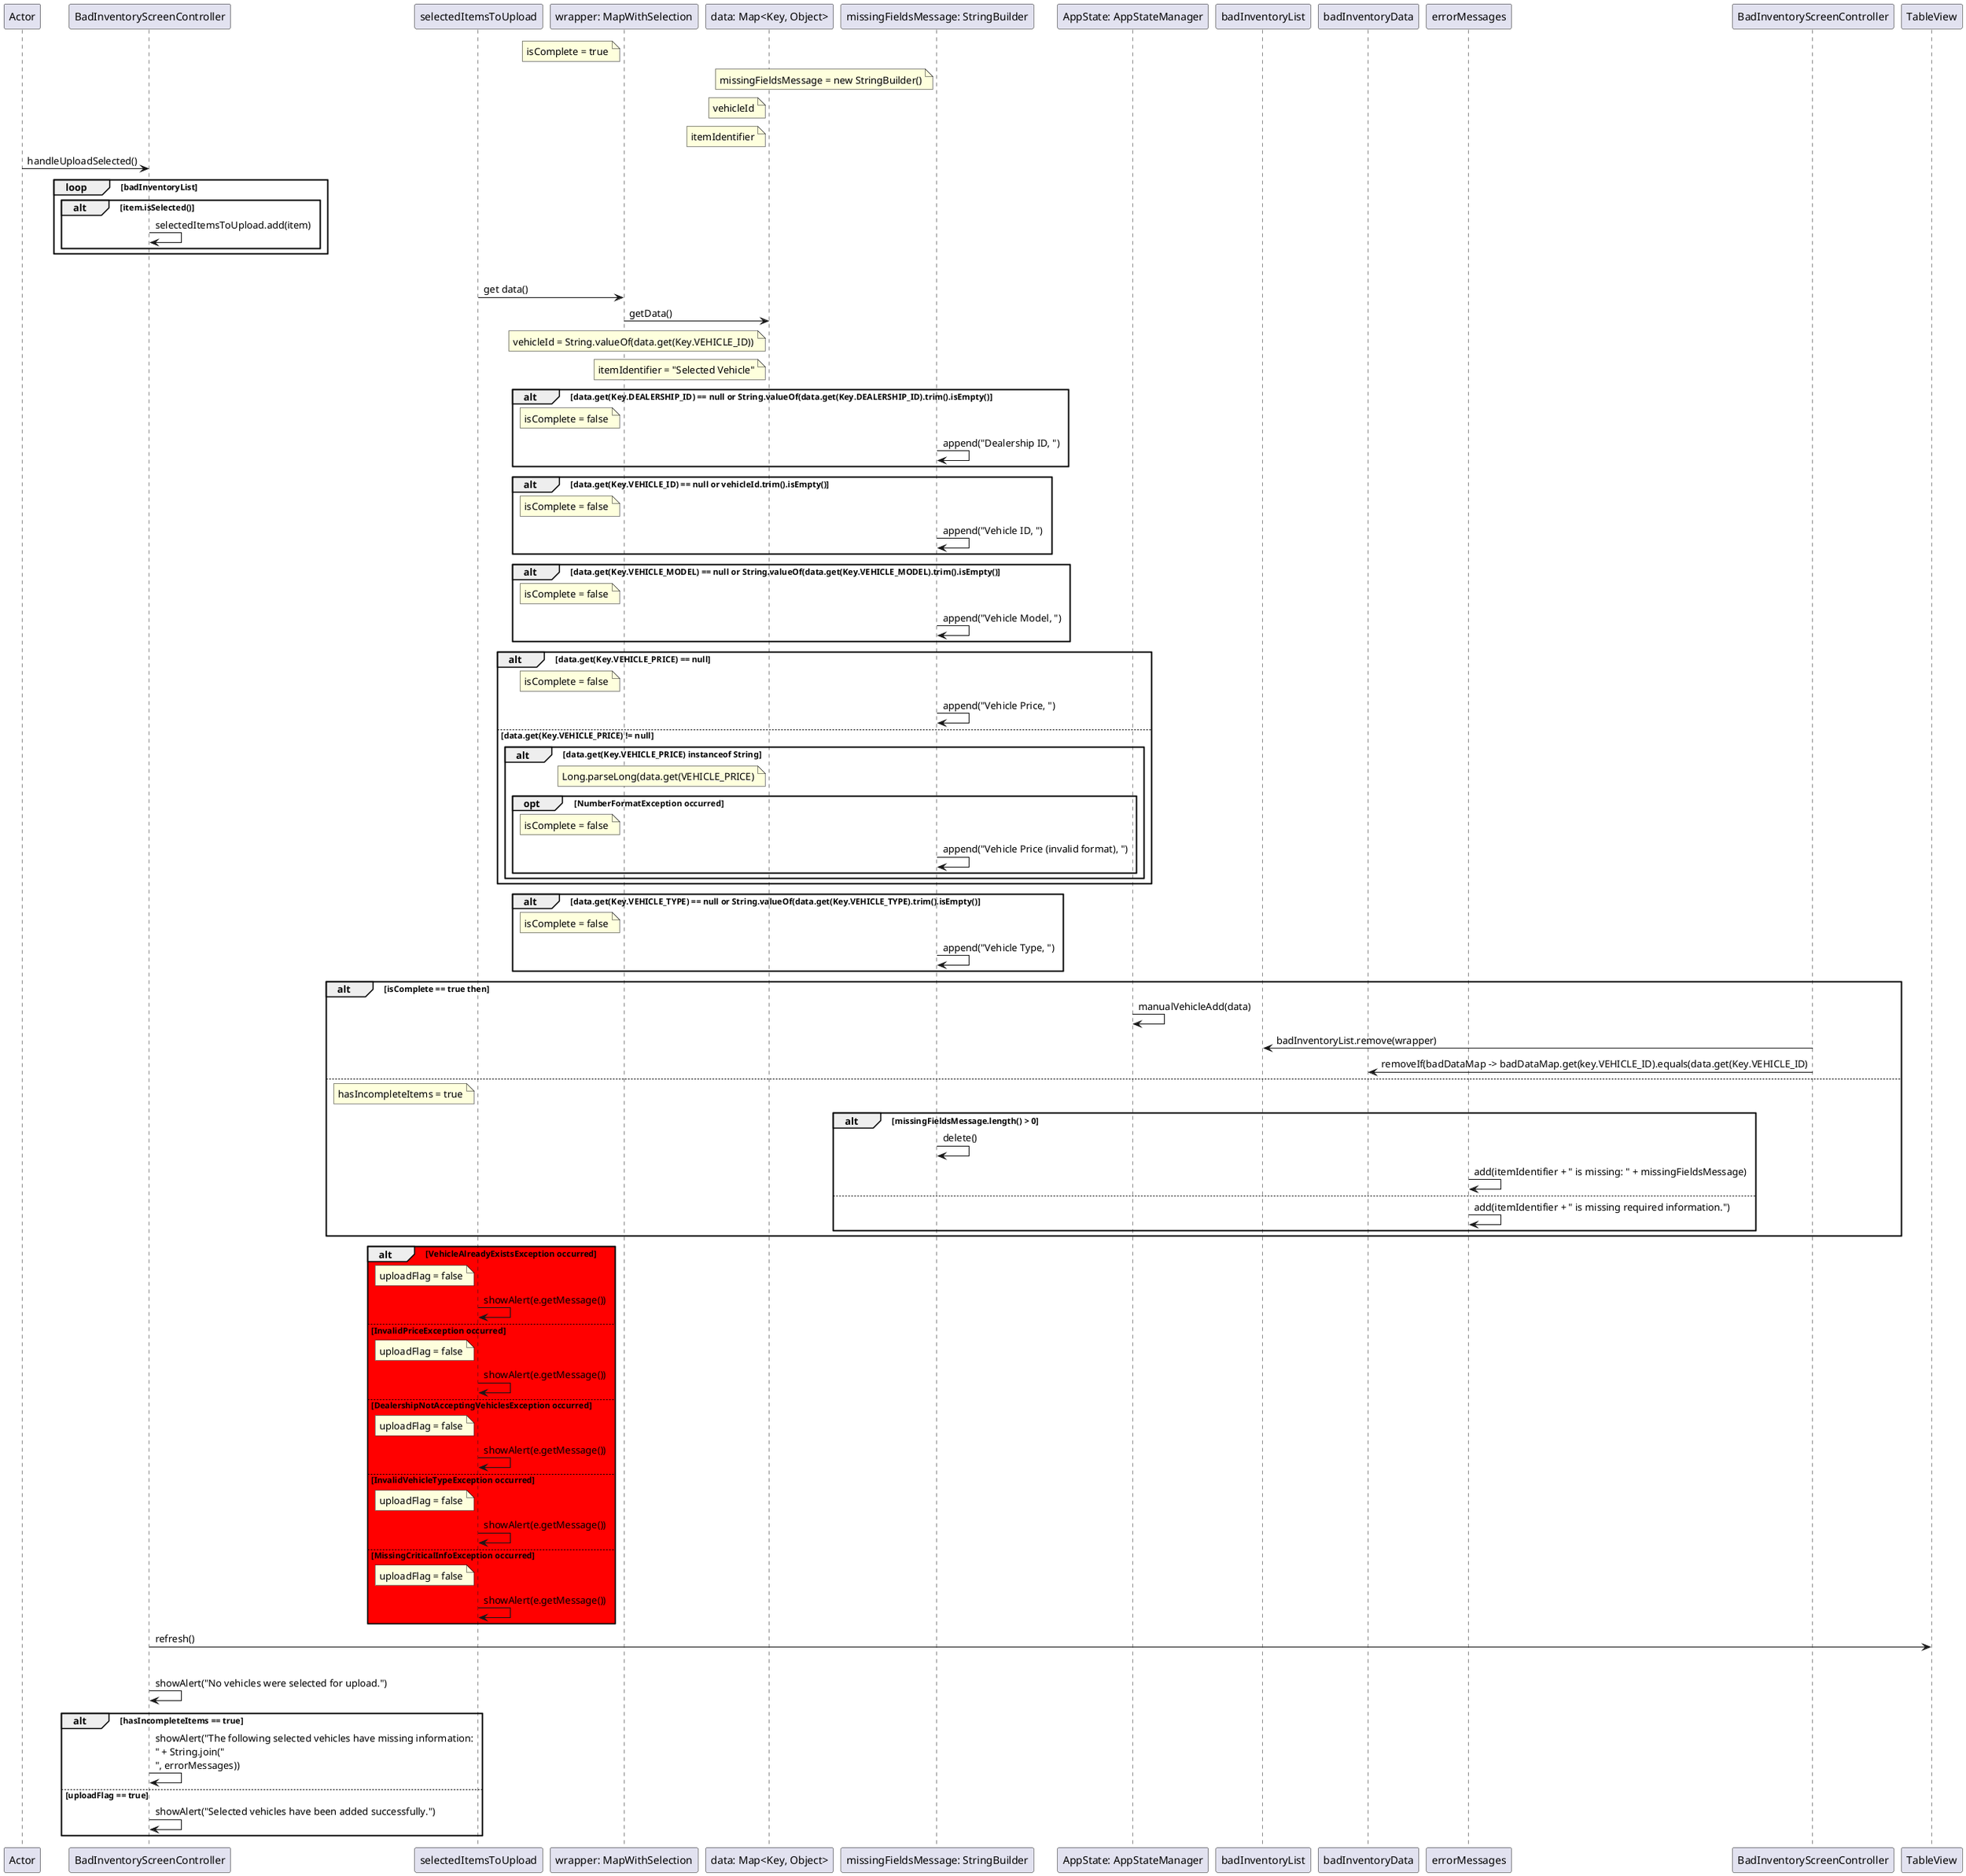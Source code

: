 @startuml

' Participants
participant Actor
participant "BadInventoryScreenController" as Controller
participant "selectedItemsToUpload" as SelectedItems
participant "wrapper: MapWithSelection" as Wrapper
participant "data: Map<Key, Object>" as Data
participant "missingFieldsMessage: StringBuilder" as StringBuilder
participant "AppState: AppStateManager" as AppState
participant "badInventoryList" as BadInventoryList
participant "badInventoryData" as BadInventoryData
participant "errorMessages" as ErrorMessages

' Variables
note left of Wrapper: isComplete = true
note left of StringBuilder: missingFieldsMessage = new StringBuilder()
note left of Data: vehicleId
note left of Data: itemIdentifier





Actor -> Controller : handleUploadSelected()
loop badInventoryList
alt item.isSelected()
Controller -> Controller: selectedItemsToUpload.add(item)
end
end


' Loop through selected items
loop for each wrapper in SelectedItems
  SelectedItems -> Wrapper: get data()
  Wrapper -> Data: getData()
  note left of Data: vehicleId = String.valueOf(data.get(Key.VEHICLE_ID))
  note left of Data: itemIdentifier = "Selected Vehicle"

  ' Check Dealership ID
  alt data.get(Key.DEALERSHIP_ID) == null or String.valueOf(data.get(Key.DEALERSHIP_ID).trim().isEmpty()
    note left of Wrapper: isComplete = false
    StringBuilder -> StringBuilder: append("Dealership ID, ")
  end

  ' Check Vehicle ID
  alt data.get(Key.VEHICLE_ID) == null or vehicleId.trim().isEmpty()
    note left of Wrapper: isComplete = false
    StringBuilder -> StringBuilder: append("Vehicle ID, ")
  end

  ' Check Vehicle Model
  alt data.get(Key.VEHICLE_MODEL) == null or String.valueOf(data.get(Key.VEHICLE_MODEL).trim().isEmpty()
    note left of Wrapper: isComplete = false
    StringBuilder -> StringBuilder: append("Vehicle Model, ")
  end

  ' Check Vehicle Price
  alt data.get(Key.VEHICLE_PRICE) == null
    note left of Wrapper: isComplete = false
    StringBuilder -> StringBuilder: append("Vehicle Price, ")
  else data.get(Key.VEHICLE_PRICE) != null
    alt data.get(Key.VEHICLE_PRICE) instanceof String
      note left of Data: Long.parseLong(data.get(VEHICLE_PRICE)
      opt NumberFormatException occurred
        note left of Wrapper: isComplete = false
        StringBuilder -> StringBuilder: append("Vehicle Price (invalid format), ")
      end opt
    end alt
  end

  ' Check Vehicle Type
  alt data.get(Key.VEHICLE_TYPE) == null or String.valueOf(data.get(Key.VEHICLE_TYPE).trim().isEmpty()
    note left of Wrapper: isComplete = false
    StringBuilder -> StringBuilder: append("Vehicle Type, ")
  end

  ' If all checks pass
  alt isComplete == true then
    ' Attempt to add the vehicle
    AppState -> AppState: manualVehicleAdd(data)
    BadInventoryScreenController -> BadInventoryList: badInventoryList.remove(wrapper)
    BadInventoryScreenController -> BadInventoryData: removeIf(badDataMap -> badDataMap.get(key.VEHICLE_ID).equals(data.get(Key.VEHICLE_ID)
  else
    note left of SelectedItems: hasIncompleteItems = true
    alt missingFieldsMessage.length() > 0
      StringBuilder -> StringBuilder: delete()
      ErrorMessages -> ErrorMessages: add(itemIdentifier + " is missing: " + missingFieldsMessage)
    else
      ErrorMessages -> ErrorMessages: add(itemIdentifier + " is missing required information.")
    end alt
  end

  ' Handle potential exceptions after manualVehicleAdd
  alt #red VehicleAlreadyExistsException occurred
    note left of SelectedItems: uploadFlag = false
    SelectedItems -> SelectedItems: showAlert(e.getMessage())
  else #red InvalidPriceException occurred
    note left of SelectedItems: uploadFlag = false
    SelectedItems -> SelectedItems: showAlert(e.getMessage())
  else #red DealershipNotAcceptingVehiclesException occurred
    note left of SelectedItems: uploadFlag = false
    SelectedItems -> SelectedItems: showAlert(e.getMessage())
  else #red InvalidVehicleTypeException occurred
    note left of SelectedItems: uploadFlag = false
    SelectedItems -> SelectedItems: showAlert(e.getMessage())
  else #red MissingCriticalInfoException occurred
    note left of SelectedItems: uploadFlag = false
    SelectedItems -> SelectedItems: showAlert(e.getMessage())
  end alt

  ' Refresh TableView
  Controller -> TableView : refresh()

  ' Final Alert Logic
  alt SelectedItems.isEmpty()
    Controller -> Controller : showAlert("No vehicles were selected for upload.")
  else
    alt hasIncompleteItems == true
      Controller -> Controller : showAlert("The following selected vehicles have missing information:\n" + String.join("\n", errorMessages))
    else uploadFlag == true
      Controller -> Controller : showAlert("Selected vehicles have been added successfully.")


end loop
@enduml